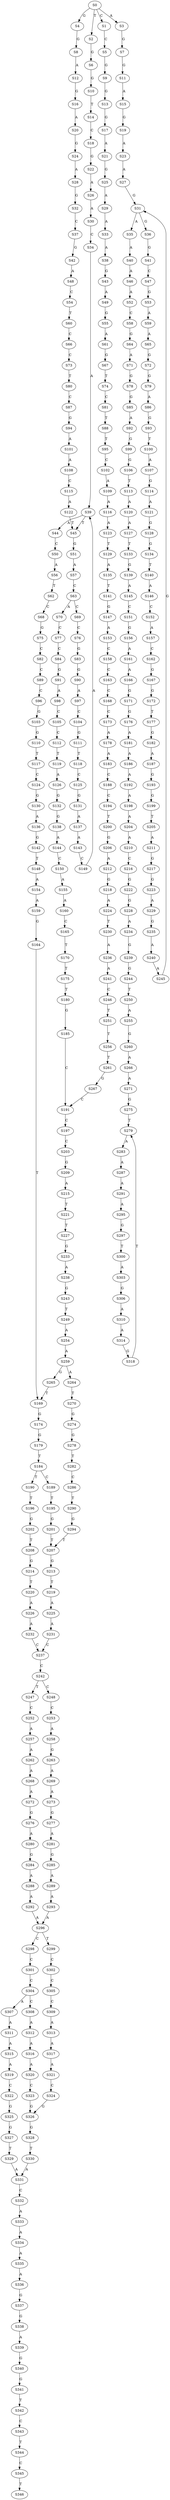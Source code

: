 strict digraph  {
	S0 -> S1 [ label = C ];
	S0 -> S2 [ label = T ];
	S0 -> S3 [ label = A ];
	S0 -> S4 [ label = G ];
	S1 -> S5 [ label = C ];
	S2 -> S6 [ label = G ];
	S3 -> S7 [ label = G ];
	S4 -> S8 [ label = G ];
	S5 -> S9 [ label = G ];
	S6 -> S10 [ label = G ];
	S7 -> S11 [ label = G ];
	S8 -> S12 [ label = A ];
	S9 -> S13 [ label = G ];
	S10 -> S14 [ label = T ];
	S11 -> S15 [ label = A ];
	S12 -> S16 [ label = G ];
	S13 -> S17 [ label = G ];
	S14 -> S18 [ label = C ];
	S15 -> S19 [ label = G ];
	S16 -> S20 [ label = A ];
	S17 -> S21 [ label = A ];
	S18 -> S22 [ label = G ];
	S19 -> S23 [ label = A ];
	S20 -> S24 [ label = G ];
	S21 -> S25 [ label = G ];
	S22 -> S26 [ label = A ];
	S23 -> S27 [ label = A ];
	S24 -> S28 [ label = A ];
	S25 -> S29 [ label = A ];
	S26 -> S30 [ label = A ];
	S27 -> S31 [ label = G ];
	S28 -> S32 [ label = G ];
	S29 -> S33 [ label = A ];
	S30 -> S34 [ label = C ];
	S31 -> S35 [ label = A ];
	S31 -> S36 [ label = G ];
	S32 -> S37 [ label = C ];
	S33 -> S38 [ label = A ];
	S34 -> S39 [ label = A ];
	S35 -> S40 [ label = A ];
	S36 -> S41 [ label = G ];
	S37 -> S42 [ label = G ];
	S38 -> S43 [ label = G ];
	S39 -> S44 [ label = A ];
	S39 -> S45 [ label = T ];
	S40 -> S46 [ label = A ];
	S41 -> S47 [ label = C ];
	S42 -> S48 [ label = A ];
	S43 -> S49 [ label = A ];
	S44 -> S50 [ label = C ];
	S45 -> S51 [ label = G ];
	S46 -> S52 [ label = A ];
	S47 -> S53 [ label = G ];
	S48 -> S54 [ label = C ];
	S49 -> S55 [ label = G ];
	S50 -> S56 [ label = A ];
	S51 -> S57 [ label = A ];
	S52 -> S58 [ label = C ];
	S53 -> S59 [ label = A ];
	S54 -> S60 [ label = T ];
	S55 -> S61 [ label = A ];
	S56 -> S62 [ label = T ];
	S57 -> S63 [ label = C ];
	S58 -> S64 [ label = G ];
	S59 -> S65 [ label = A ];
	S60 -> S66 [ label = C ];
	S61 -> S67 [ label = G ];
	S62 -> S68 [ label = C ];
	S63 -> S69 [ label = C ];
	S63 -> S70 [ label = A ];
	S64 -> S71 [ label = A ];
	S65 -> S72 [ label = G ];
	S66 -> S73 [ label = C ];
	S67 -> S74 [ label = T ];
	S68 -> S75 [ label = G ];
	S69 -> S76 [ label = C ];
	S70 -> S77 [ label = C ];
	S71 -> S78 [ label = G ];
	S72 -> S79 [ label = G ];
	S73 -> S80 [ label = T ];
	S74 -> S81 [ label = C ];
	S75 -> S82 [ label = C ];
	S76 -> S83 [ label = G ];
	S77 -> S84 [ label = C ];
	S78 -> S85 [ label = G ];
	S79 -> S86 [ label = A ];
	S80 -> S87 [ label = C ];
	S81 -> S88 [ label = T ];
	S82 -> S89 [ label = C ];
	S83 -> S90 [ label = G ];
	S84 -> S91 [ label = G ];
	S85 -> S92 [ label = A ];
	S86 -> S93 [ label = G ];
	S87 -> S94 [ label = G ];
	S88 -> S95 [ label = T ];
	S89 -> S96 [ label = C ];
	S90 -> S97 [ label = A ];
	S91 -> S98 [ label = A ];
	S92 -> S99 [ label = G ];
	S93 -> S100 [ label = T ];
	S94 -> S101 [ label = A ];
	S95 -> S102 [ label = C ];
	S96 -> S103 [ label = G ];
	S97 -> S104 [ label = C ];
	S98 -> S105 [ label = C ];
	S99 -> S106 [ label = G ];
	S100 -> S107 [ label = A ];
	S101 -> S108 [ label = A ];
	S102 -> S109 [ label = A ];
	S103 -> S110 [ label = G ];
	S104 -> S111 [ label = G ];
	S105 -> S112 [ label = C ];
	S106 -> S113 [ label = T ];
	S107 -> S114 [ label = G ];
	S108 -> S115 [ label = C ];
	S109 -> S116 [ label = A ];
	S110 -> S117 [ label = T ];
	S111 -> S118 [ label = T ];
	S112 -> S119 [ label = T ];
	S113 -> S120 [ label = A ];
	S114 -> S121 [ label = A ];
	S115 -> S122 [ label = A ];
	S116 -> S123 [ label = A ];
	S117 -> S124 [ label = C ];
	S118 -> S125 [ label = C ];
	S119 -> S126 [ label = A ];
	S120 -> S127 [ label = A ];
	S121 -> S128 [ label = G ];
	S122 -> S45 [ label = T ];
	S123 -> S129 [ label = T ];
	S124 -> S130 [ label = G ];
	S125 -> S131 [ label = G ];
	S126 -> S132 [ label = G ];
	S127 -> S133 [ label = T ];
	S128 -> S134 [ label = G ];
	S129 -> S135 [ label = A ];
	S130 -> S136 [ label = A ];
	S131 -> S137 [ label = A ];
	S132 -> S138 [ label = G ];
	S133 -> S139 [ label = G ];
	S134 -> S140 [ label = T ];
	S135 -> S141 [ label = T ];
	S136 -> S142 [ label = G ];
	S137 -> S143 [ label = A ];
	S138 -> S144 [ label = A ];
	S139 -> S145 [ label = A ];
	S140 -> S146 [ label = A ];
	S141 -> S147 [ label = G ];
	S142 -> S148 [ label = T ];
	S143 -> S149 [ label = C ];
	S144 -> S150 [ label = C ];
	S145 -> S151 [ label = C ];
	S146 -> S152 [ label = C ];
	S147 -> S153 [ label = A ];
	S148 -> S154 [ label = A ];
	S149 -> S39 [ label = A ];
	S150 -> S155 [ label = A ];
	S151 -> S156 [ label = G ];
	S152 -> S157 [ label = A ];
	S153 -> S158 [ label = C ];
	S154 -> S159 [ label = A ];
	S155 -> S160 [ label = A ];
	S156 -> S161 [ label = A ];
	S157 -> S162 [ label = C ];
	S158 -> S163 [ label = C ];
	S159 -> S164 [ label = G ];
	S160 -> S165 [ label = C ];
	S161 -> S166 [ label = A ];
	S162 -> S167 [ label = G ];
	S163 -> S168 [ label = C ];
	S164 -> S169 [ label = T ];
	S165 -> S170 [ label = T ];
	S166 -> S171 [ label = G ];
	S167 -> S172 [ label = G ];
	S168 -> S173 [ label = C ];
	S169 -> S174 [ label = G ];
	S170 -> S175 [ label = T ];
	S171 -> S176 [ label = G ];
	S172 -> S177 [ label = T ];
	S173 -> S178 [ label = A ];
	S174 -> S179 [ label = G ];
	S175 -> S180 [ label = T ];
	S176 -> S181 [ label = A ];
	S177 -> S182 [ label = G ];
	S178 -> S183 [ label = A ];
	S179 -> S184 [ label = T ];
	S180 -> S185 [ label = G ];
	S181 -> S186 [ label = A ];
	S182 -> S187 [ label = A ];
	S183 -> S188 [ label = C ];
	S184 -> S189 [ label = C ];
	S184 -> S190 [ label = T ];
	S185 -> S191 [ label = C ];
	S186 -> S192 [ label = A ];
	S187 -> S193 [ label = G ];
	S188 -> S194 [ label = C ];
	S189 -> S195 [ label = T ];
	S190 -> S196 [ label = T ];
	S191 -> S197 [ label = C ];
	S192 -> S198 [ label = A ];
	S193 -> S199 [ label = G ];
	S194 -> S200 [ label = T ];
	S195 -> S201 [ label = G ];
	S196 -> S202 [ label = G ];
	S197 -> S203 [ label = C ];
	S198 -> S204 [ label = A ];
	S199 -> S205 [ label = T ];
	S200 -> S206 [ label = G ];
	S201 -> S207 [ label = T ];
	S202 -> S208 [ label = T ];
	S203 -> S209 [ label = G ];
	S204 -> S210 [ label = A ];
	S205 -> S211 [ label = A ];
	S206 -> S212 [ label = A ];
	S207 -> S213 [ label = G ];
	S208 -> S214 [ label = G ];
	S209 -> S215 [ label = A ];
	S210 -> S216 [ label = C ];
	S211 -> S217 [ label = G ];
	S212 -> S218 [ label = G ];
	S213 -> S219 [ label = T ];
	S214 -> S220 [ label = T ];
	S215 -> S221 [ label = T ];
	S216 -> S222 [ label = G ];
	S217 -> S223 [ label = G ];
	S218 -> S224 [ label = A ];
	S219 -> S225 [ label = A ];
	S220 -> S226 [ label = A ];
	S221 -> S227 [ label = T ];
	S222 -> S228 [ label = G ];
	S223 -> S229 [ label = A ];
	S224 -> S230 [ label = T ];
	S225 -> S231 [ label = A ];
	S226 -> S232 [ label = A ];
	S227 -> S233 [ label = G ];
	S228 -> S234 [ label = A ];
	S229 -> S235 [ label = G ];
	S230 -> S236 [ label = A ];
	S231 -> S237 [ label = C ];
	S232 -> S237 [ label = C ];
	S233 -> S238 [ label = A ];
	S234 -> S239 [ label = G ];
	S235 -> S240 [ label = A ];
	S236 -> S241 [ label = A ];
	S237 -> S242 [ label = C ];
	S238 -> S243 [ label = G ];
	S239 -> S244 [ label = G ];
	S240 -> S245 [ label = A ];
	S241 -> S246 [ label = C ];
	S242 -> S247 [ label = T ];
	S242 -> S248 [ label = C ];
	S243 -> S249 [ label = T ];
	S244 -> S250 [ label = T ];
	S245 -> S31 [ label = G ];
	S246 -> S251 [ label = T ];
	S247 -> S252 [ label = C ];
	S248 -> S253 [ label = C ];
	S249 -> S254 [ label = A ];
	S250 -> S255 [ label = A ];
	S251 -> S256 [ label = T ];
	S252 -> S257 [ label = A ];
	S253 -> S258 [ label = A ];
	S254 -> S259 [ label = A ];
	S255 -> S260 [ label = G ];
	S256 -> S261 [ label = T ];
	S257 -> S262 [ label = A ];
	S258 -> S263 [ label = G ];
	S259 -> S264 [ label = A ];
	S259 -> S265 [ label = G ];
	S260 -> S266 [ label = A ];
	S261 -> S267 [ label = G ];
	S262 -> S268 [ label = A ];
	S263 -> S269 [ label = A ];
	S264 -> S270 [ label = T ];
	S265 -> S169 [ label = T ];
	S266 -> S271 [ label = A ];
	S267 -> S191 [ label = C ];
	S268 -> S272 [ label = A ];
	S269 -> S273 [ label = A ];
	S270 -> S274 [ label = G ];
	S271 -> S275 [ label = G ];
	S272 -> S276 [ label = G ];
	S273 -> S277 [ label = G ];
	S274 -> S278 [ label = G ];
	S275 -> S279 [ label = T ];
	S276 -> S280 [ label = A ];
	S277 -> S281 [ label = A ];
	S278 -> S282 [ label = T ];
	S279 -> S283 [ label = A ];
	S280 -> S284 [ label = G ];
	S281 -> S285 [ label = G ];
	S282 -> S286 [ label = C ];
	S283 -> S287 [ label = A ];
	S284 -> S288 [ label = A ];
	S285 -> S289 [ label = A ];
	S286 -> S290 [ label = T ];
	S287 -> S291 [ label = A ];
	S288 -> S292 [ label = A ];
	S289 -> S293 [ label = A ];
	S290 -> S294 [ label = G ];
	S291 -> S295 [ label = A ];
	S292 -> S296 [ label = A ];
	S293 -> S296 [ label = A ];
	S294 -> S207 [ label = T ];
	S295 -> S297 [ label = G ];
	S296 -> S298 [ label = C ];
	S296 -> S299 [ label = T ];
	S297 -> S300 [ label = T ];
	S298 -> S301 [ label = C ];
	S299 -> S302 [ label = C ];
	S300 -> S303 [ label = A ];
	S301 -> S304 [ label = C ];
	S302 -> S305 [ label = C ];
	S303 -> S306 [ label = G ];
	S304 -> S307 [ label = A ];
	S304 -> S308 [ label = C ];
	S305 -> S309 [ label = C ];
	S306 -> S310 [ label = A ];
	S307 -> S311 [ label = A ];
	S308 -> S312 [ label = A ];
	S309 -> S313 [ label = A ];
	S310 -> S314 [ label = A ];
	S311 -> S315 [ label = A ];
	S312 -> S316 [ label = A ];
	S313 -> S317 [ label = A ];
	S314 -> S318 [ label = G ];
	S315 -> S319 [ label = A ];
	S316 -> S320 [ label = A ];
	S317 -> S321 [ label = A ];
	S318 -> S279 [ label = T ];
	S319 -> S322 [ label = C ];
	S320 -> S323 [ label = C ];
	S321 -> S324 [ label = C ];
	S322 -> S325 [ label = G ];
	S323 -> S326 [ label = G ];
	S324 -> S326 [ label = G ];
	S325 -> S327 [ label = G ];
	S326 -> S328 [ label = G ];
	S327 -> S329 [ label = T ];
	S328 -> S330 [ label = T ];
	S329 -> S331 [ label = A ];
	S330 -> S331 [ label = A ];
	S331 -> S332 [ label = C ];
	S332 -> S333 [ label = A ];
	S333 -> S334 [ label = A ];
	S334 -> S335 [ label = A ];
	S335 -> S336 [ label = A ];
	S336 -> S337 [ label = G ];
	S337 -> S338 [ label = G ];
	S338 -> S339 [ label = A ];
	S339 -> S340 [ label = G ];
	S340 -> S341 [ label = G ];
	S341 -> S342 [ label = T ];
	S342 -> S343 [ label = C ];
	S343 -> S344 [ label = T ];
	S344 -> S345 [ label = C ];
	S345 -> S346 [ label = T ];
}

